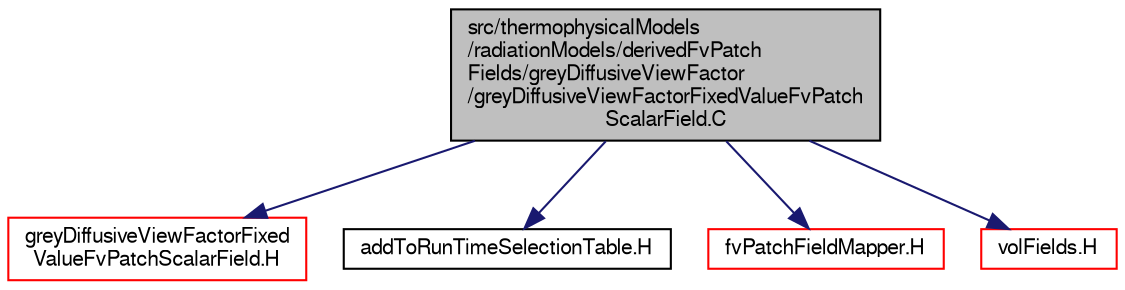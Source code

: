 digraph "src/thermophysicalModels/radiationModels/derivedFvPatchFields/greyDiffusiveViewFactor/greyDiffusiveViewFactorFixedValueFvPatchScalarField.C"
{
  bgcolor="transparent";
  edge [fontname="FreeSans",fontsize="10",labelfontname="FreeSans",labelfontsize="10"];
  node [fontname="FreeSans",fontsize="10",shape=record];
  Node0 [label="src/thermophysicalModels\l/radiationModels/derivedFvPatch\lFields/greyDiffusiveViewFactor\l/greyDiffusiveViewFactorFixedValueFvPatch\lScalarField.C",height=0.2,width=0.4,color="black", fillcolor="grey75", style="filled", fontcolor="black"];
  Node0 -> Node1 [color="midnightblue",fontsize="10",style="solid",fontname="FreeSans"];
  Node1 [label="greyDiffusiveViewFactorFixed\lValueFvPatchScalarField.H",height=0.2,width=0.4,color="red",URL="$a15923.html"];
  Node0 -> Node192 [color="midnightblue",fontsize="10",style="solid",fontname="FreeSans"];
  Node192 [label="addToRunTimeSelectionTable.H",height=0.2,width=0.4,color="black",URL="$a09263.html",tooltip="Macros for easy insertion into run-time selection tables. "];
  Node0 -> Node158 [color="midnightblue",fontsize="10",style="solid",fontname="FreeSans"];
  Node158 [label="fvPatchFieldMapper.H",height=0.2,width=0.4,color="red",URL="$a02468.html"];
  Node0 -> Node193 [color="midnightblue",fontsize="10",style="solid",fontname="FreeSans"];
  Node193 [label="volFields.H",height=0.2,width=0.4,color="red",URL="$a02750.html"];
}
